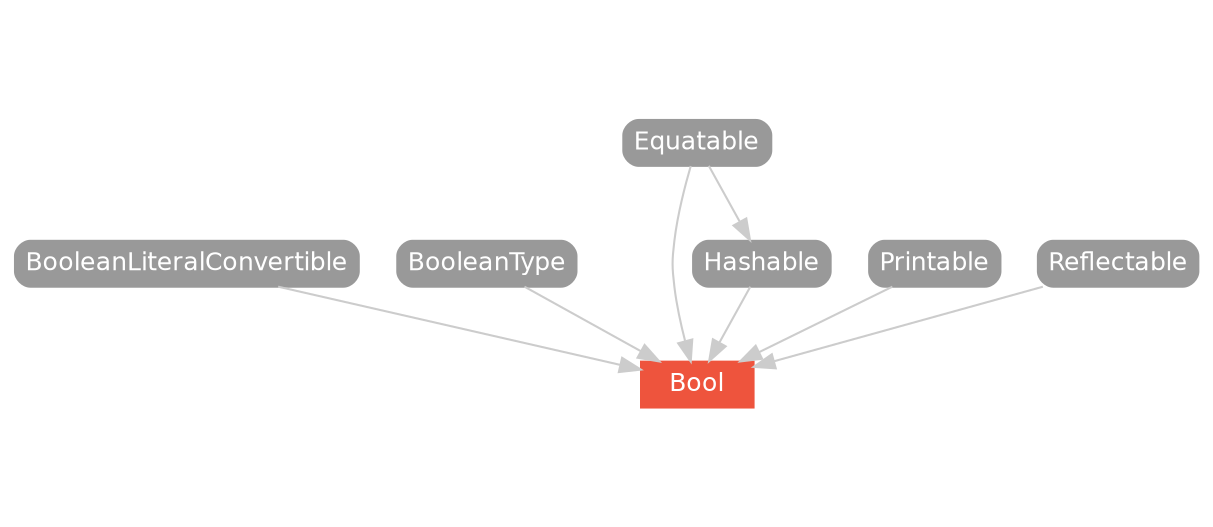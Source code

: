 strict digraph "Bool - Type Hierarchy - SwiftDoc.org" {
    pad="0.1,0.8"
    node [shape=box, style="filled,rounded", color="#999999", fillcolor="#999999", fontcolor=white, fontname=Helvetica, fontnames="Helvetica,sansserif", fontsize=12, margin="0.07,0.05", height="0.3"]
    edge [color="#cccccc"]
    "Bool" [URL="/type/Bool/", style="filled", fillcolor="#ee543d", color="#ee543d"]
    "BooleanLiteralConvertible" [URL="/protocol/BooleanLiteralConvertible/"]
    "BooleanType" [URL="/protocol/BooleanType/"]
    "Equatable" [URL="/protocol/Equatable/"]
    "Hashable" [URL="/protocol/Hashable/"]
    "Printable" [URL="/protocol/Printable/"]
    "Reflectable" [URL="/protocol/Reflectable/"]    "BooleanLiteralConvertible" -> "Bool"
    "BooleanType" -> "Bool"
    "Printable" -> "Bool"
    "Equatable" -> "Bool"
    "Hashable" -> "Bool"
    "Reflectable" -> "Bool"
    "Equatable" -> "Hashable"
    subgraph Types {
        rank = max; "Bool";
    }
}